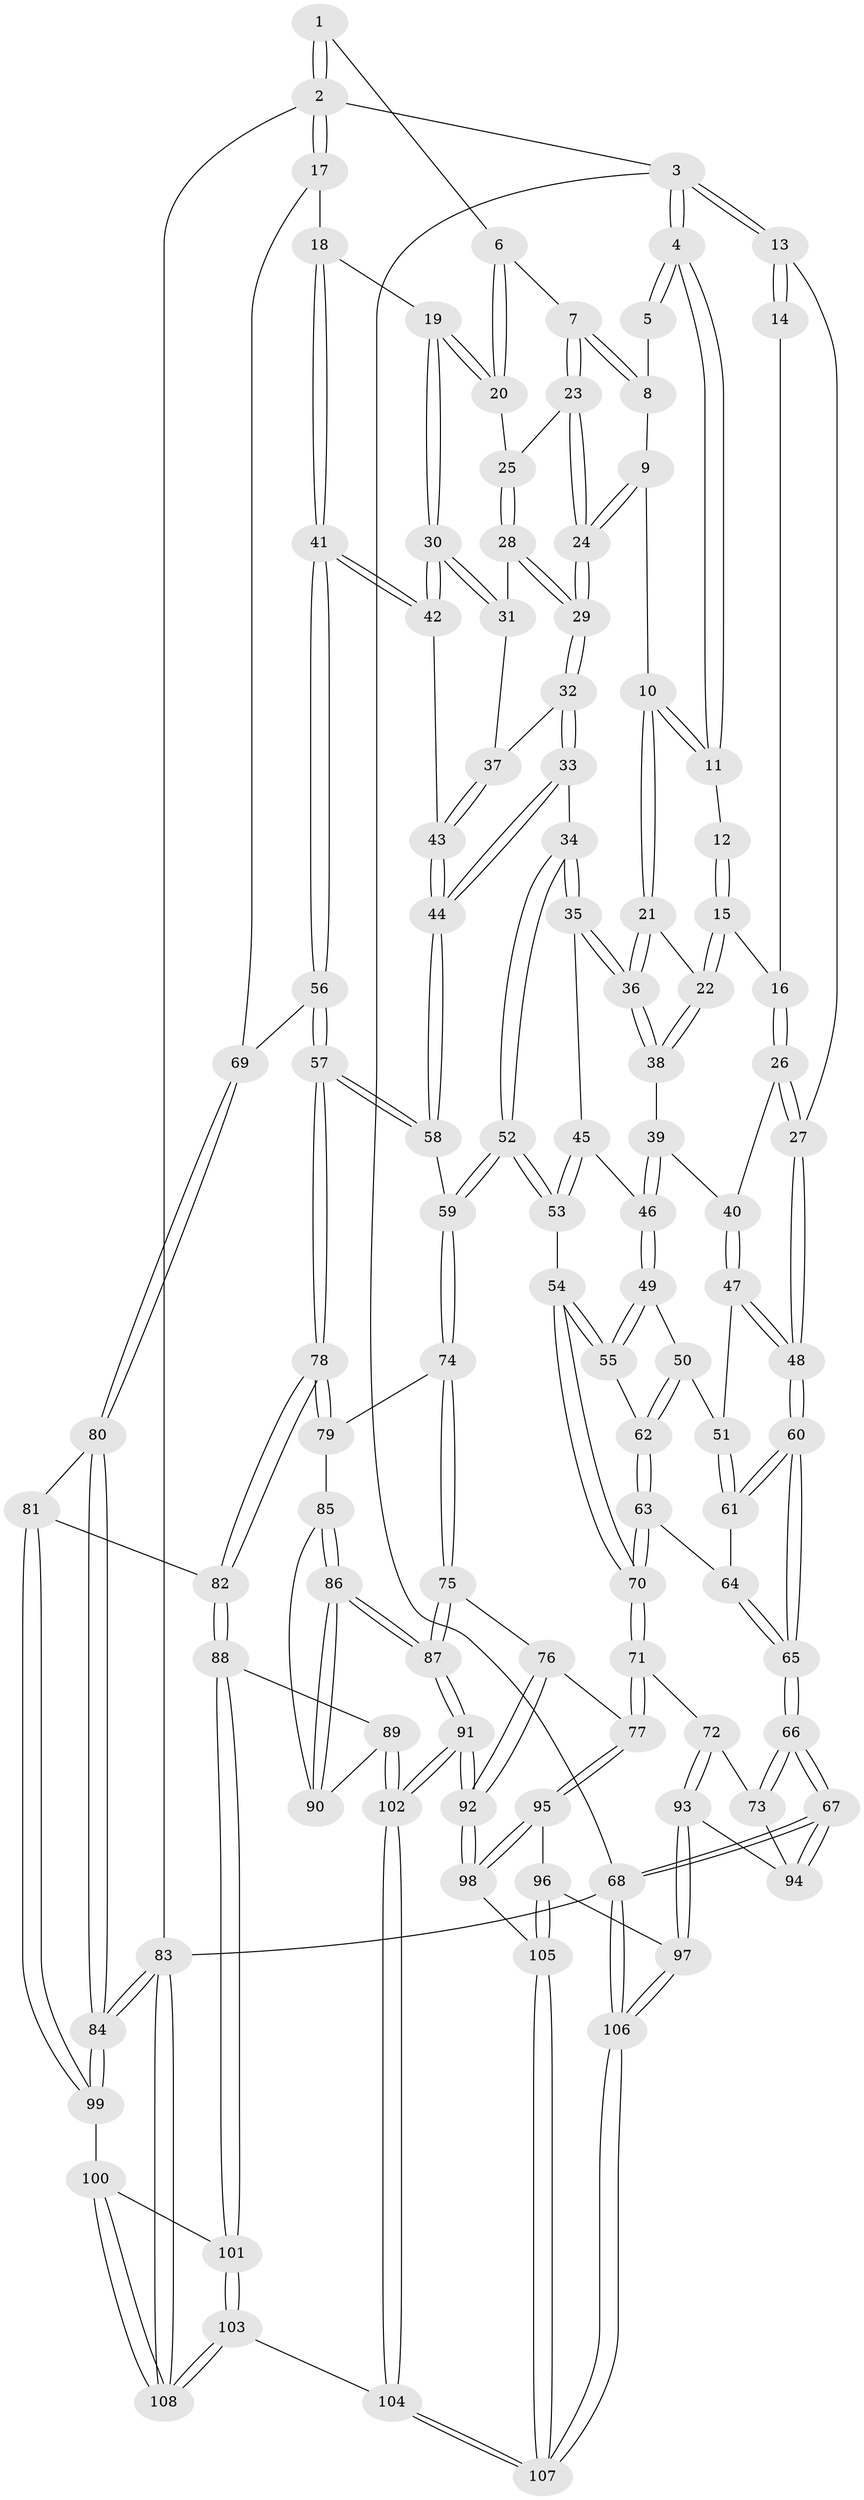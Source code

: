 // Generated by graph-tools (version 1.1) at 2025/38/03/09/25 02:38:41]
// undirected, 108 vertices, 267 edges
graph export_dot {
graph [start="1"]
  node [color=gray90,style=filled];
  1 [pos="+0.744641207070089+0"];
  2 [pos="+1+0"];
  3 [pos="+0+0"];
  4 [pos="+0.38279873992057867+0"];
  5 [pos="+0.45867493654685443+0"];
  6 [pos="+0.7126085777998322+0"];
  7 [pos="+0.6103784488677106+0.11622750485980642"];
  8 [pos="+0.5401340450520927+0.005149584807216779"];
  9 [pos="+0.48754022977749145+0.12689720935902177"];
  10 [pos="+0.3934802956706114+0.11151707453205985"];
  11 [pos="+0.3659970633405967+0"];
  12 [pos="+0.2607221518050828+0.03458550004814311"];
  13 [pos="+0+0"];
  14 [pos="+0.17877050104091957+0.058569911175038056"];
  15 [pos="+0.21916556800481546+0.1704954776543228"];
  16 [pos="+0.1957348664263779+0.1457157719790797"];
  17 [pos="+1+0"];
  18 [pos="+0.9214150910460586+0.10449194567612292"];
  19 [pos="+0.8452243793366105+0.15320629497767535"];
  20 [pos="+0.7995632742058332+0.1367859997493386"];
  21 [pos="+0.38580885883795457+0.12647519021484419"];
  22 [pos="+0.2194346407427044+0.17100508689722846"];
  23 [pos="+0.6072001341839375+0.1284413009629952"];
  24 [pos="+0.5838571007437948+0.15942180607375725"];
  25 [pos="+0.7470224777615584+0.1591415465032157"];
  26 [pos="+0+0.06947957252881949"];
  27 [pos="+0+0"];
  28 [pos="+0.7213466201349399+0.20678286659807935"];
  29 [pos="+0.5850350602390131+0.1760526880100496"];
  30 [pos="+0.8441059646406901+0.23657625569457452"];
  31 [pos="+0.718829422475577+0.22591039114393188"];
  32 [pos="+0.583094418970352+0.214284483647288"];
  33 [pos="+0.5566620101806645+0.33002464105328866"];
  34 [pos="+0.45964599513393195+0.3172588027603263"];
  35 [pos="+0.40361359232341665+0.2863436272850825"];
  36 [pos="+0.3956430602751892+0.2660523385327744"];
  37 [pos="+0.7157194877390599+0.23441374779685742"];
  38 [pos="+0.20439275993515907+0.22743190363254412"];
  39 [pos="+0.18226839996399613+0.2601449057108787"];
  40 [pos="+0.1536942245456879+0.2728622557108709"];
  41 [pos="+1+0.4580022100151326"];
  42 [pos="+0.849499034518812+0.3095120530314223"];
  43 [pos="+0.7277468917527298+0.321538403259758"];
  44 [pos="+0.6074156672349641+0.3919756772501937"];
  45 [pos="+0.33619756745762075+0.3338170838080464"];
  46 [pos="+0.2792568259609624+0.3446713302513798"];
  47 [pos="+0.13390142040030592+0.30738409673252126"];
  48 [pos="+0+0.23816562541678454"];
  49 [pos="+0.24473359977953146+0.42921046360656495"];
  50 [pos="+0.22946815174252358+0.42836215527716304"];
  51 [pos="+0.11402386102388055+0.3833872577290775"];
  52 [pos="+0.35779156634247944+0.5292816135968074"];
  53 [pos="+0.35663838515813184+0.5290764893533023"];
  54 [pos="+0.33335417559149233+0.5303678748699775"];
  55 [pos="+0.31108824565913157+0.5098480084587543"];
  56 [pos="+1+0.46585003521525264"];
  57 [pos="+0.7664504651401597+0.5988390557302786"];
  58 [pos="+0.6092821553377927+0.40894374618200047"];
  59 [pos="+0.4329548599724894+0.5708873130908847"];
  60 [pos="+0+0.3759315417547685"];
  61 [pos="+0.09570810918106301+0.4002883586582666"];
  62 [pos="+0.17004263241637044+0.5043868675905638"];
  63 [pos="+0.10795440503708766+0.5402954616944942"];
  64 [pos="+0.10339574313853754+0.535118425975969"];
  65 [pos="+0+0.535536274161128"];
  66 [pos="+0+0.7443273637938718"];
  67 [pos="+0+0.9042287895341657"];
  68 [pos="+0+1"];
  69 [pos="+1+0.47109907902300596"];
  70 [pos="+0.1659427705508112+0.6776662872599768"];
  71 [pos="+0.16412790048415435+0.6864800403239086"];
  72 [pos="+0.14105297248058046+0.6980139061061328"];
  73 [pos="+0.13561927636346727+0.6995263193122837"];
  74 [pos="+0.4597293350506081+0.6402853095929407"];
  75 [pos="+0.41280052200010015+0.7244309287810082"];
  76 [pos="+0.24888689019681484+0.7352898551410607"];
  77 [pos="+0.21243080588496327+0.7300110158370646"];
  78 [pos="+0.7591714317161081+0.6173533997997449"];
  79 [pos="+0.5720473512676413+0.6721175029058345"];
  80 [pos="+1+0.6253361053479989"];
  81 [pos="+0.8360575428926981+0.7780167946298154"];
  82 [pos="+0.7760299707259892+0.7087532718505517"];
  83 [pos="+1+1"];
  84 [pos="+1+0.7878619766552574"];
  85 [pos="+0.5717743985622353+0.7033893380395094"];
  86 [pos="+0.45004761146061245+0.8629480678907573"];
  87 [pos="+0.44359835686369087+0.8663773563990855"];
  88 [pos="+0.6654181350946623+0.8447616578874529"];
  89 [pos="+0.6539727303805103+0.8469691389076671"];
  90 [pos="+0.5832512244041463+0.8058247675266983"];
  91 [pos="+0.4279621361230103+0.9225112192739096"];
  92 [pos="+0.40670469616343297+0.9167177162335444"];
  93 [pos="+0.11783023414727885+0.9011405376710561"];
  94 [pos="+0.06082354851094824+0.8586078988843779"];
  95 [pos="+0.22291223265764737+0.8071594702070138"];
  96 [pos="+0.18536306348829942+0.8908197491399599"];
  97 [pos="+0.1247523905780939+0.916362718763589"];
  98 [pos="+0.31067845060620597+0.9074512921666841"];
  99 [pos="+0.8650712792136962+0.8297355750406947"];
  100 [pos="+0.8558572246098439+0.9120630643951206"];
  101 [pos="+0.7043211232446577+0.8958476068919695"];
  102 [pos="+0.48880514119432117+1"];
  103 [pos="+0.6918370825949606+1"];
  104 [pos="+0.5005880346941968+1"];
  105 [pos="+0.24649296530503287+0.943330403148703"];
  106 [pos="+0+1"];
  107 [pos="+0.10252055652503221+1"];
  108 [pos="+0.9642566174795674+1"];
  1 -- 2;
  1 -- 2;
  1 -- 6;
  2 -- 3;
  2 -- 17;
  2 -- 17;
  2 -- 83;
  3 -- 4;
  3 -- 4;
  3 -- 13;
  3 -- 13;
  3 -- 68;
  4 -- 5;
  4 -- 5;
  4 -- 11;
  4 -- 11;
  5 -- 8;
  6 -- 7;
  6 -- 20;
  6 -- 20;
  7 -- 8;
  7 -- 8;
  7 -- 23;
  7 -- 23;
  8 -- 9;
  9 -- 10;
  9 -- 24;
  9 -- 24;
  10 -- 11;
  10 -- 11;
  10 -- 21;
  10 -- 21;
  11 -- 12;
  12 -- 15;
  12 -- 15;
  13 -- 14;
  13 -- 14;
  13 -- 27;
  14 -- 16;
  15 -- 16;
  15 -- 22;
  15 -- 22;
  16 -- 26;
  16 -- 26;
  17 -- 18;
  17 -- 69;
  18 -- 19;
  18 -- 41;
  18 -- 41;
  19 -- 20;
  19 -- 20;
  19 -- 30;
  19 -- 30;
  20 -- 25;
  21 -- 22;
  21 -- 36;
  21 -- 36;
  22 -- 38;
  22 -- 38;
  23 -- 24;
  23 -- 24;
  23 -- 25;
  24 -- 29;
  24 -- 29;
  25 -- 28;
  25 -- 28;
  26 -- 27;
  26 -- 27;
  26 -- 40;
  27 -- 48;
  27 -- 48;
  28 -- 29;
  28 -- 29;
  28 -- 31;
  29 -- 32;
  29 -- 32;
  30 -- 31;
  30 -- 31;
  30 -- 42;
  30 -- 42;
  31 -- 37;
  32 -- 33;
  32 -- 33;
  32 -- 37;
  33 -- 34;
  33 -- 44;
  33 -- 44;
  34 -- 35;
  34 -- 35;
  34 -- 52;
  34 -- 52;
  35 -- 36;
  35 -- 36;
  35 -- 45;
  36 -- 38;
  36 -- 38;
  37 -- 43;
  37 -- 43;
  38 -- 39;
  39 -- 40;
  39 -- 46;
  39 -- 46;
  40 -- 47;
  40 -- 47;
  41 -- 42;
  41 -- 42;
  41 -- 56;
  41 -- 56;
  42 -- 43;
  43 -- 44;
  43 -- 44;
  44 -- 58;
  44 -- 58;
  45 -- 46;
  45 -- 53;
  45 -- 53;
  46 -- 49;
  46 -- 49;
  47 -- 48;
  47 -- 48;
  47 -- 51;
  48 -- 60;
  48 -- 60;
  49 -- 50;
  49 -- 55;
  49 -- 55;
  50 -- 51;
  50 -- 62;
  50 -- 62;
  51 -- 61;
  51 -- 61;
  52 -- 53;
  52 -- 53;
  52 -- 59;
  52 -- 59;
  53 -- 54;
  54 -- 55;
  54 -- 55;
  54 -- 70;
  54 -- 70;
  55 -- 62;
  56 -- 57;
  56 -- 57;
  56 -- 69;
  57 -- 58;
  57 -- 58;
  57 -- 78;
  57 -- 78;
  58 -- 59;
  59 -- 74;
  59 -- 74;
  60 -- 61;
  60 -- 61;
  60 -- 65;
  60 -- 65;
  61 -- 64;
  62 -- 63;
  62 -- 63;
  63 -- 64;
  63 -- 70;
  63 -- 70;
  64 -- 65;
  64 -- 65;
  65 -- 66;
  65 -- 66;
  66 -- 67;
  66 -- 67;
  66 -- 73;
  66 -- 73;
  67 -- 68;
  67 -- 68;
  67 -- 94;
  67 -- 94;
  68 -- 106;
  68 -- 106;
  68 -- 83;
  69 -- 80;
  69 -- 80;
  70 -- 71;
  70 -- 71;
  71 -- 72;
  71 -- 77;
  71 -- 77;
  72 -- 73;
  72 -- 93;
  72 -- 93;
  73 -- 94;
  74 -- 75;
  74 -- 75;
  74 -- 79;
  75 -- 76;
  75 -- 87;
  75 -- 87;
  76 -- 77;
  76 -- 92;
  76 -- 92;
  77 -- 95;
  77 -- 95;
  78 -- 79;
  78 -- 79;
  78 -- 82;
  78 -- 82;
  79 -- 85;
  80 -- 81;
  80 -- 84;
  80 -- 84;
  81 -- 82;
  81 -- 99;
  81 -- 99;
  82 -- 88;
  82 -- 88;
  83 -- 84;
  83 -- 84;
  83 -- 108;
  83 -- 108;
  84 -- 99;
  84 -- 99;
  85 -- 86;
  85 -- 86;
  85 -- 90;
  86 -- 87;
  86 -- 87;
  86 -- 90;
  86 -- 90;
  87 -- 91;
  87 -- 91;
  88 -- 89;
  88 -- 101;
  88 -- 101;
  89 -- 90;
  89 -- 102;
  89 -- 102;
  91 -- 92;
  91 -- 92;
  91 -- 102;
  91 -- 102;
  92 -- 98;
  92 -- 98;
  93 -- 94;
  93 -- 97;
  93 -- 97;
  95 -- 96;
  95 -- 98;
  95 -- 98;
  96 -- 97;
  96 -- 105;
  96 -- 105;
  97 -- 106;
  97 -- 106;
  98 -- 105;
  99 -- 100;
  100 -- 101;
  100 -- 108;
  100 -- 108;
  101 -- 103;
  101 -- 103;
  102 -- 104;
  102 -- 104;
  103 -- 104;
  103 -- 108;
  103 -- 108;
  104 -- 107;
  104 -- 107;
  105 -- 107;
  105 -- 107;
  106 -- 107;
  106 -- 107;
}
